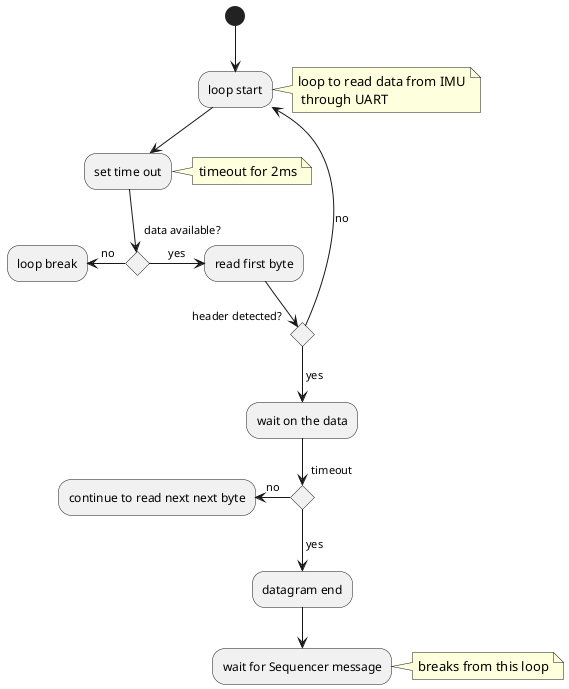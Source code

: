 @startuml UART_comm

(*) --> loop start
note right: loop to read data from IMU\n through UART
--> set time out
note left: timeout for 2ms
if "data available?" then
    ->[yes] read first byte
    if "header detected?" then
        -->[ yes] wait on the data
        if "timeout" then
            -->[ yes] datagram end
            --> wait for Sequencer message
            note right: breaks from this loop
        else
            -left->[no] continue to read next next byte
        endif
    else
        
        -up->[no] loop start 
        
    endif
else  
    -left->[ no] loop break
endif


@enduml